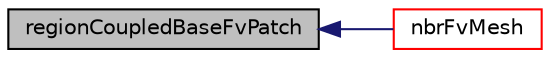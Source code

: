 digraph "regionCoupledBaseFvPatch"
{
  bgcolor="transparent";
  edge [fontname="Helvetica",fontsize="10",labelfontname="Helvetica",labelfontsize="10"];
  node [fontname="Helvetica",fontsize="10",shape=record];
  rankdir="LR";
  Node1 [label="regionCoupledBaseFvPatch",height=0.2,width=0.4,color="black", fillcolor="grey75", style="filled", fontcolor="black"];
  Node1 -> Node2 [dir="back",color="midnightblue",fontsize="10",style="solid",fontname="Helvetica"];
  Node2 [label="nbrFvMesh",height=0.2,width=0.4,color="red",URL="$a02172.html#a1b5042a0b7ff71c6c08eec863b539718",tooltip="Returns fvMesh. "];
}
